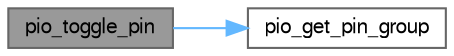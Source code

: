 digraph "pio_toggle_pin"
{
 // LATEX_PDF_SIZE
  bgcolor="transparent";
  edge [fontname=FreeSans,fontsize=10,labelfontname=FreeSans,labelfontsize=10];
  node [fontname=FreeSans,fontsize=10,shape=box,height=0.2,width=0.4];
  rankdir="LR";
  Node1 [label="pio_toggle_pin",height=0.2,width=0.4,color="gray40", fillcolor="grey60", style="filled", fontcolor="black",tooltip="Toggle a GPIO pin."];
  Node1 -> Node2 [color="steelblue1",style="solid"];
  Node2 [label="pio_get_pin_group",height=0.2,width=0.4,color="grey40", fillcolor="white", style="filled",URL="$group__sam__drivers__pio__group.html#gaf37309a52c59d5e2116d649f6fdd98c9",tooltip="Return GPIO port for a GPIO pin."];
}
